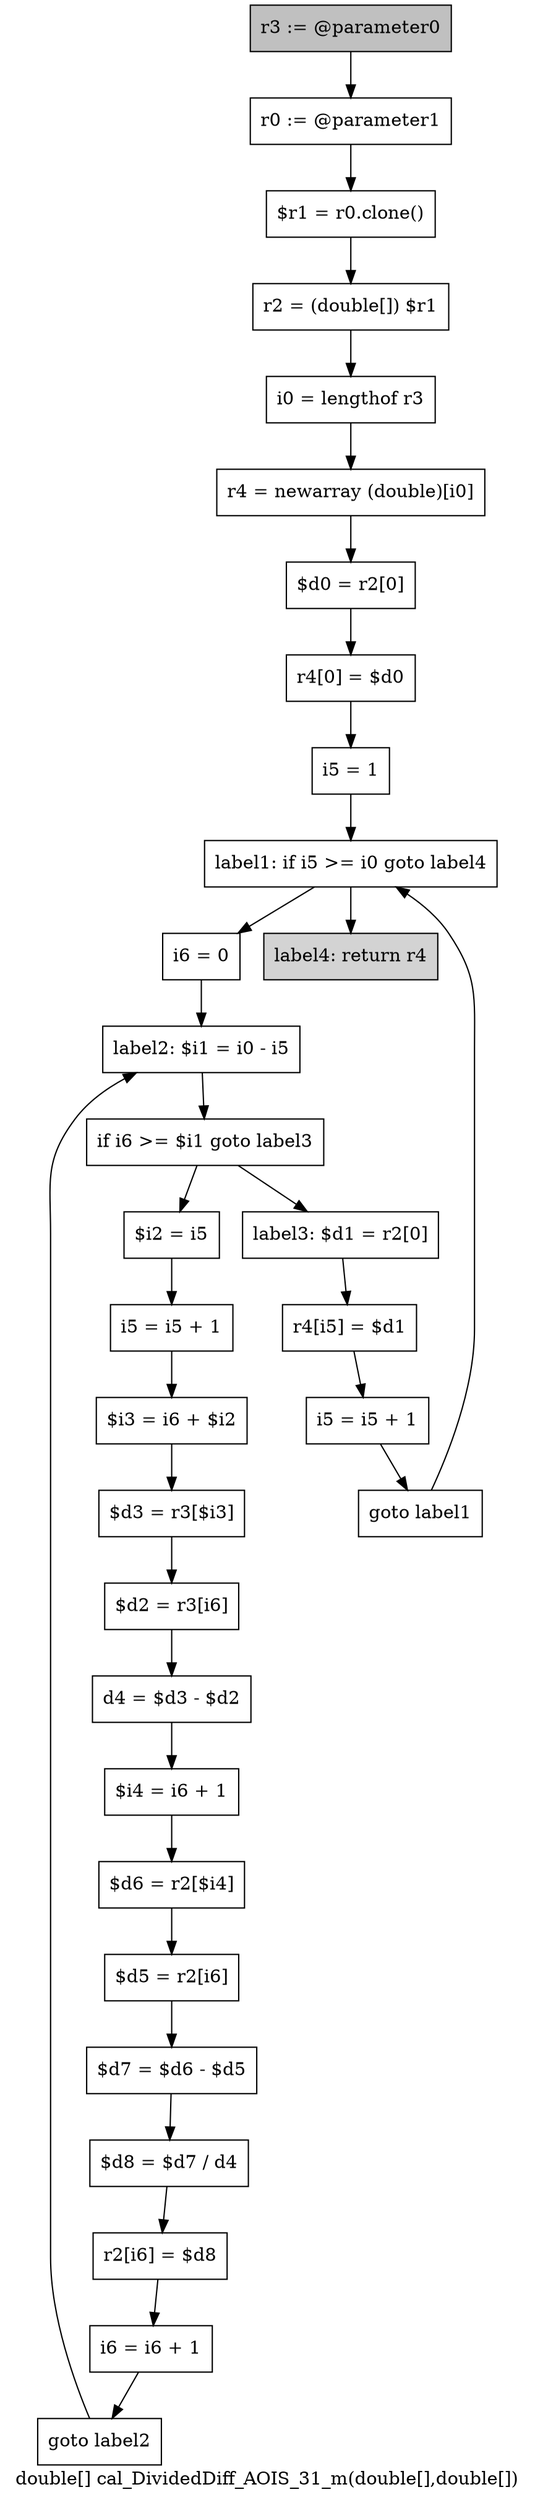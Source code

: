 digraph "double[] cal_DividedDiff_AOIS_31_m(double[],double[])" {
    label="double[] cal_DividedDiff_AOIS_31_m(double[],double[])";
    node [shape=box];
    "0" [style=filled,fillcolor=gray,label="r3 := @parameter0",];
    "1" [label="r0 := @parameter1",];
    "0"->"1";
    "2" [label="$r1 = r0.clone()",];
    "1"->"2";
    "3" [label="r2 = (double[]) $r1",];
    "2"->"3";
    "4" [label="i0 = lengthof r3",];
    "3"->"4";
    "5" [label="r4 = newarray (double)[i0]",];
    "4"->"5";
    "6" [label="$d0 = r2[0]",];
    "5"->"6";
    "7" [label="r4[0] = $d0",];
    "6"->"7";
    "8" [label="i5 = 1",];
    "7"->"8";
    "9" [label="label1: if i5 >= i0 goto label4",];
    "8"->"9";
    "10" [label="i6 = 0",];
    "9"->"10";
    "31" [style=filled,fillcolor=lightgray,label="label4: return r4",];
    "9"->"31";
    "11" [label="label2: $i1 = i0 - i5",];
    "10"->"11";
    "12" [label="if i6 >= $i1 goto label3",];
    "11"->"12";
    "13" [label="$i2 = i5",];
    "12"->"13";
    "27" [label="label3: $d1 = r2[0]",];
    "12"->"27";
    "14" [label="i5 = i5 + 1",];
    "13"->"14";
    "15" [label="$i3 = i6 + $i2",];
    "14"->"15";
    "16" [label="$d3 = r3[$i3]",];
    "15"->"16";
    "17" [label="$d2 = r3[i6]",];
    "16"->"17";
    "18" [label="d4 = $d3 - $d2",];
    "17"->"18";
    "19" [label="$i4 = i6 + 1",];
    "18"->"19";
    "20" [label="$d6 = r2[$i4]",];
    "19"->"20";
    "21" [label="$d5 = r2[i6]",];
    "20"->"21";
    "22" [label="$d7 = $d6 - $d5",];
    "21"->"22";
    "23" [label="$d8 = $d7 / d4",];
    "22"->"23";
    "24" [label="r2[i6] = $d8",];
    "23"->"24";
    "25" [label="i6 = i6 + 1",];
    "24"->"25";
    "26" [label="goto label2",];
    "25"->"26";
    "26"->"11";
    "28" [label="r4[i5] = $d1",];
    "27"->"28";
    "29" [label="i5 = i5 + 1",];
    "28"->"29";
    "30" [label="goto label1",];
    "29"->"30";
    "30"->"9";
}
